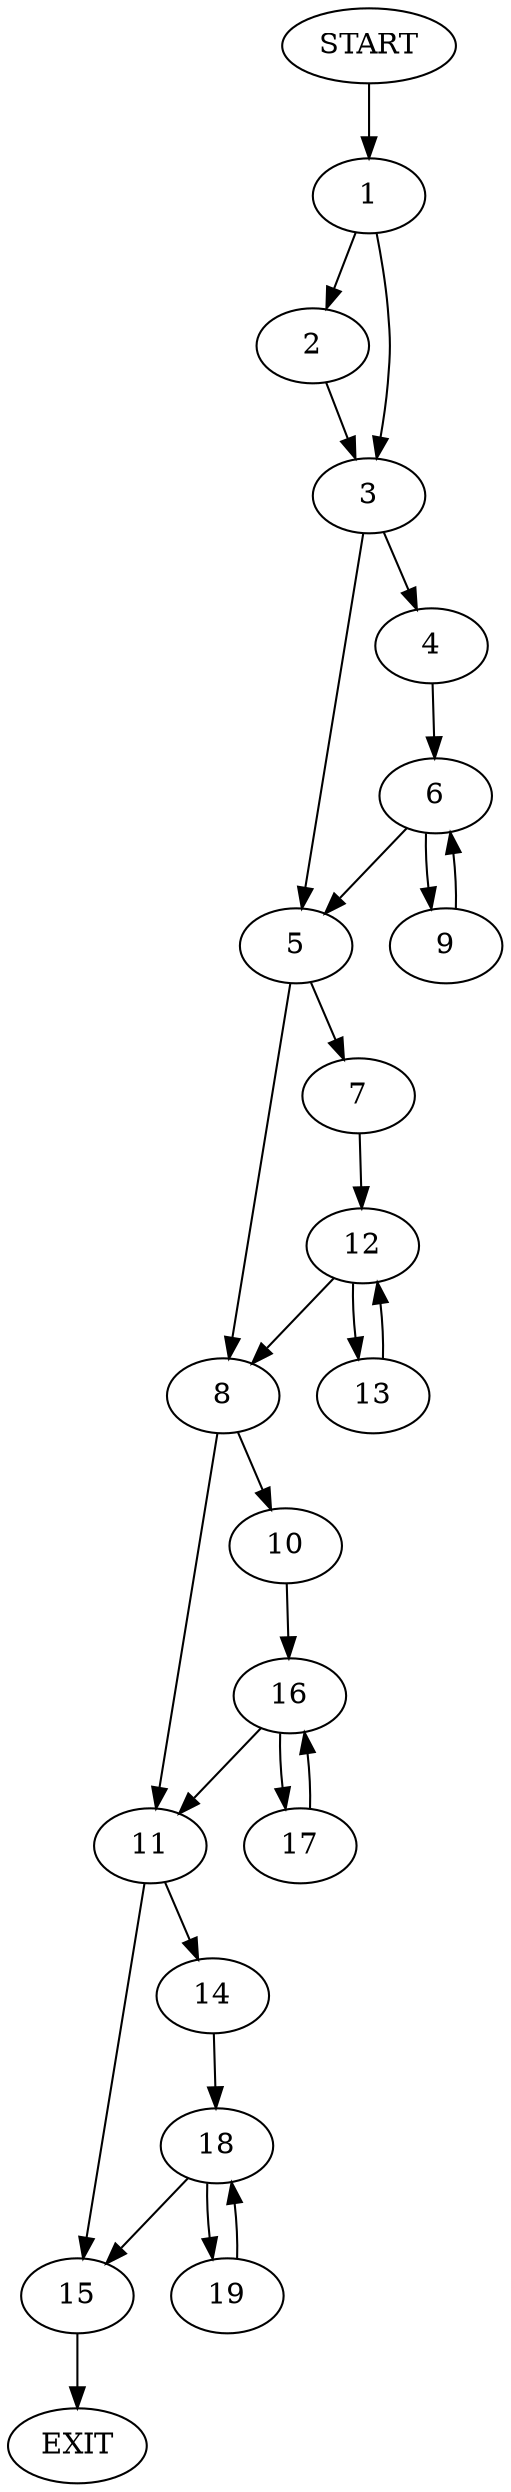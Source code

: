digraph {
0 [label="START"]
20 [label="EXIT"]
0 -> 1
1 -> 2
1 -> 3
2 -> 3
3 -> 4
3 -> 5
4 -> 6
5 -> 7
5 -> 8
6 -> 9
6 -> 5
9 -> 6
8 -> 10
8 -> 11
7 -> 12
12 -> 13
12 -> 8
13 -> 12
11 -> 14
11 -> 15
10 -> 16
16 -> 17
16 -> 11
17 -> 16
14 -> 18
15 -> 20
18 -> 15
18 -> 19
19 -> 18
}
